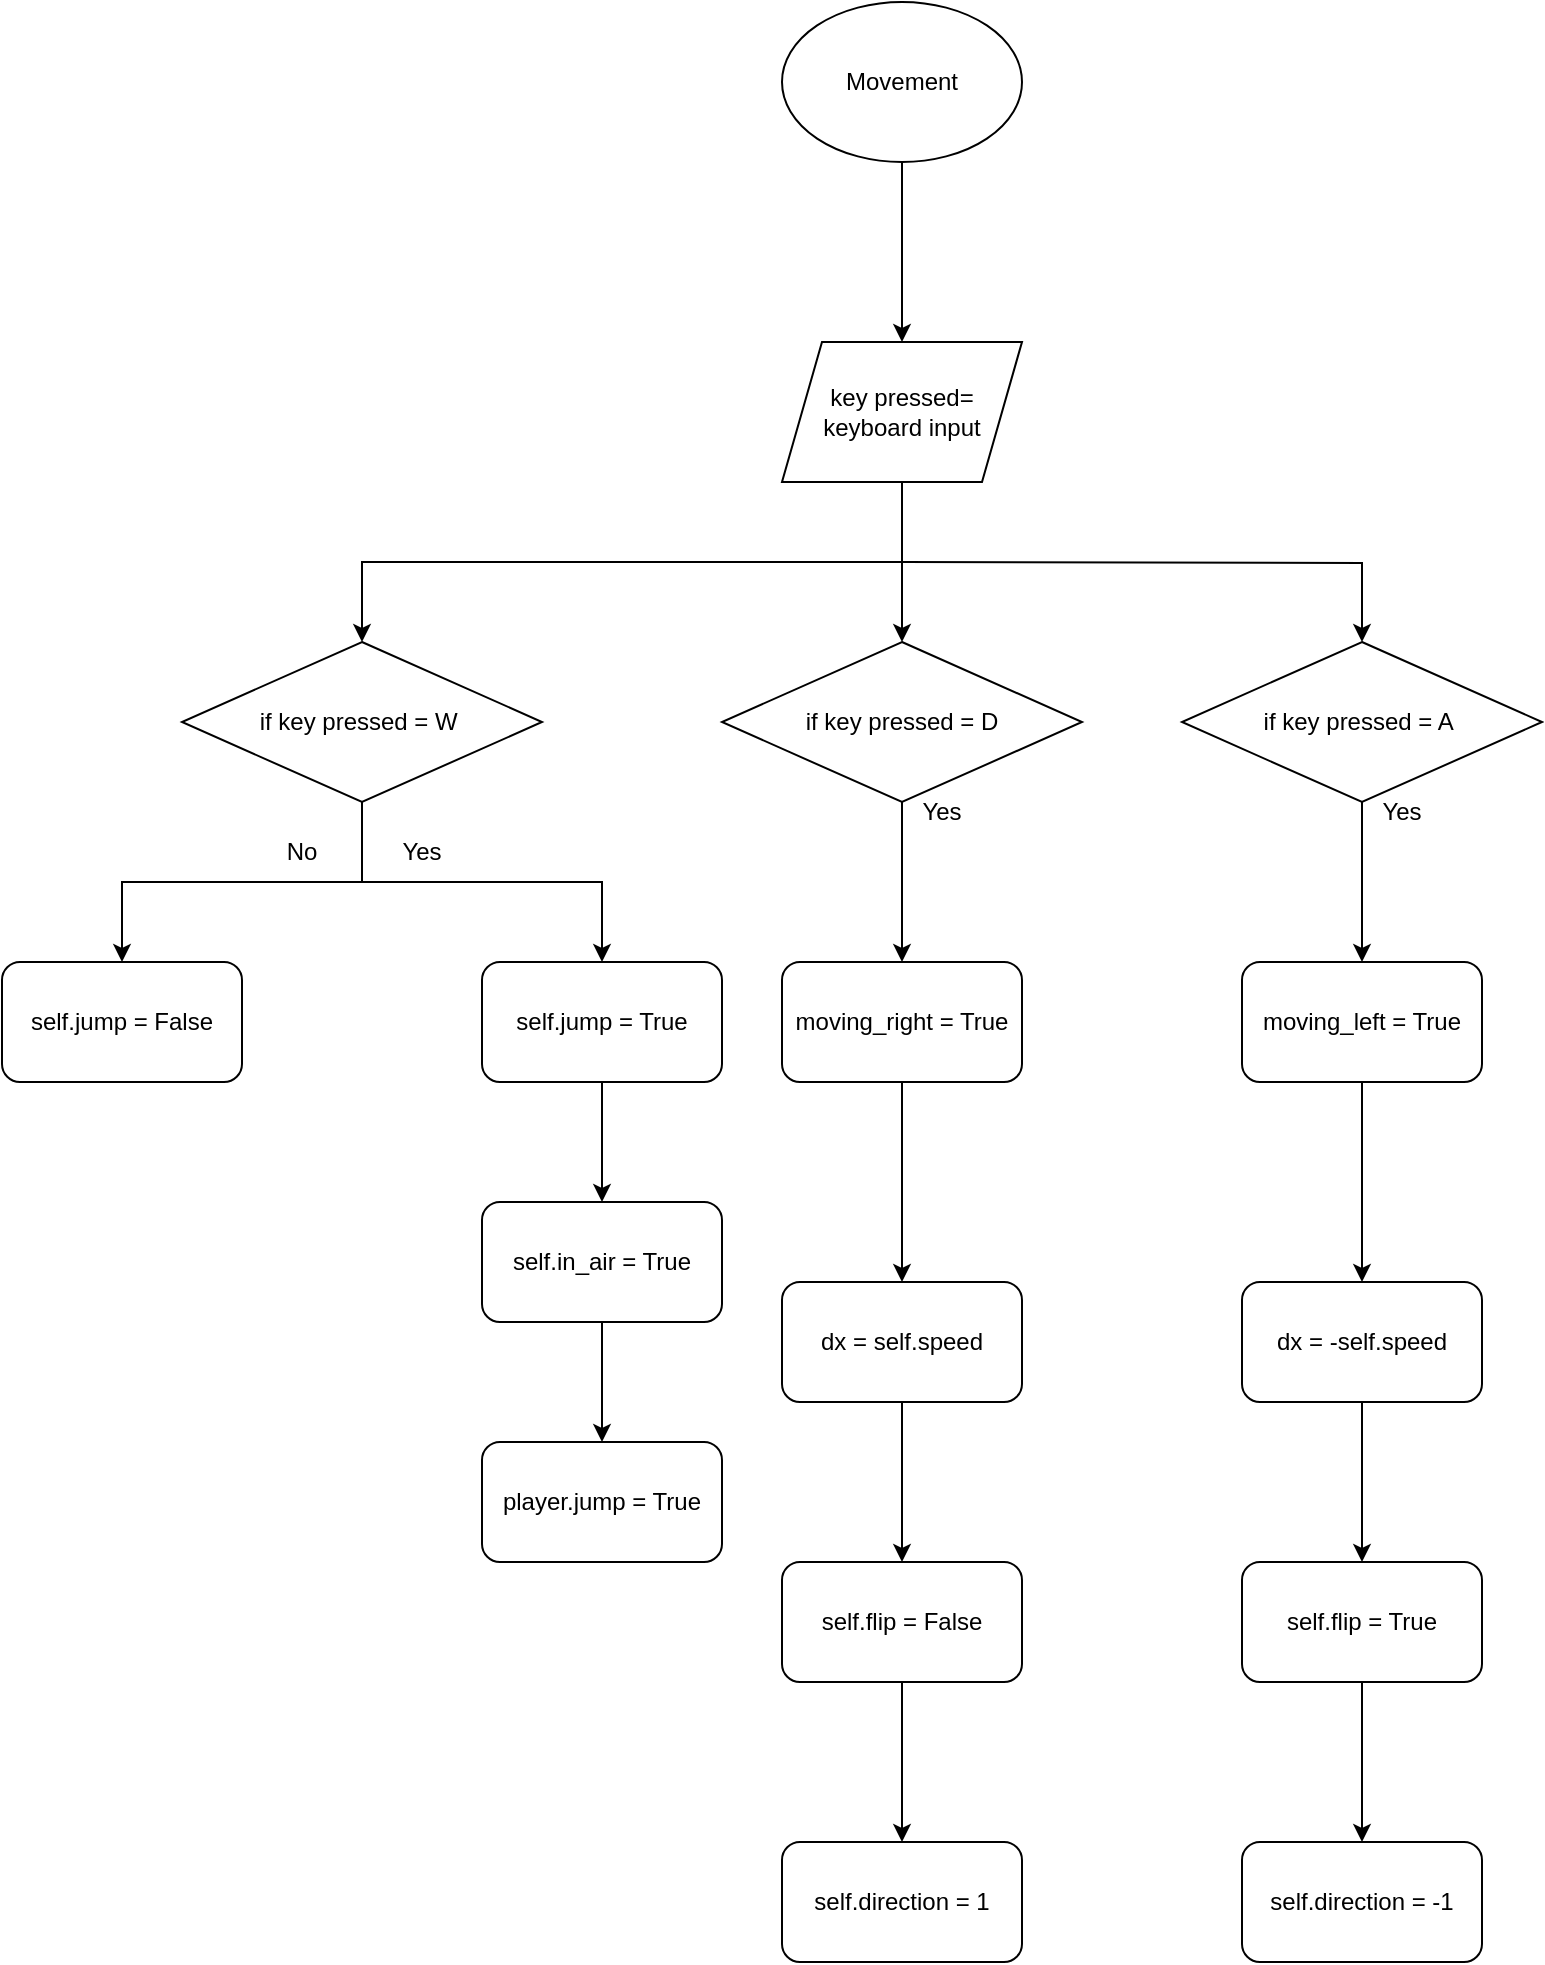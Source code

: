 <mxfile version="26.0.9">
  <diagram id="C5RBs43oDa-KdzZeNtuy" name="Page-1">
    <mxGraphModel dx="1104" dy="849" grid="1" gridSize="10" guides="1" tooltips="1" connect="1" arrows="1" fold="1" page="1" pageScale="1" pageWidth="1169" pageHeight="827" math="0" shadow="0">
      <root>
        <mxCell id="WIyWlLk6GJQsqaUBKTNV-0" />
        <mxCell id="WIyWlLk6GJQsqaUBKTNV-1" parent="WIyWlLk6GJQsqaUBKTNV-0" />
        <mxCell id="0TsGf-ZM_c-smxItiFKR-1" value="" style="edgeStyle=orthogonalEdgeStyle;rounded=0;orthogonalLoop=1;jettySize=auto;html=1;" parent="WIyWlLk6GJQsqaUBKTNV-1" source="1lo0UC-8xxgVFM3CpUfW-0" edge="1">
          <mxGeometry relative="1" as="geometry">
            <mxPoint x="730" y="210" as="targetPoint" />
          </mxGeometry>
        </mxCell>
        <mxCell id="1lo0UC-8xxgVFM3CpUfW-0" value="Movement" style="ellipse;whiteSpace=wrap;html=1;" parent="WIyWlLk6GJQsqaUBKTNV-1" vertex="1">
          <mxGeometry x="670" y="40" width="120" height="80" as="geometry" />
        </mxCell>
        <mxCell id="0TsGf-ZM_c-smxItiFKR-6" value="" style="edgeStyle=orthogonalEdgeStyle;rounded=0;orthogonalLoop=1;jettySize=auto;html=1;" parent="WIyWlLk6GJQsqaUBKTNV-1" target="0TsGf-ZM_c-smxItiFKR-5" edge="1">
          <mxGeometry relative="1" as="geometry">
            <mxPoint x="730" y="320" as="sourcePoint" />
          </mxGeometry>
        </mxCell>
        <mxCell id="0TsGf-ZM_c-smxItiFKR-17" style="edgeStyle=orthogonalEdgeStyle;rounded=0;orthogonalLoop=1;jettySize=auto;html=1;exitX=0.5;exitY=1;exitDx=0;exitDy=0;" parent="WIyWlLk6GJQsqaUBKTNV-1" source="0TsGf-ZM_c-smxItiFKR-2" target="0TsGf-ZM_c-smxItiFKR-16" edge="1">
          <mxGeometry relative="1" as="geometry" />
        </mxCell>
        <mxCell id="0TsGf-ZM_c-smxItiFKR-34" style="edgeStyle=orthogonalEdgeStyle;rounded=0;orthogonalLoop=1;jettySize=auto;html=1;exitX=0.5;exitY=1;exitDx=0;exitDy=0;" parent="WIyWlLk6GJQsqaUBKTNV-1" source="0TsGf-ZM_c-smxItiFKR-2" target="0TsGf-ZM_c-smxItiFKR-33" edge="1">
          <mxGeometry relative="1" as="geometry" />
        </mxCell>
        <mxCell id="0TsGf-ZM_c-smxItiFKR-2" value="key pressed= keyboard input" style="shape=parallelogram;perimeter=parallelogramPerimeter;whiteSpace=wrap;html=1;fixedSize=1;" parent="WIyWlLk6GJQsqaUBKTNV-1" vertex="1">
          <mxGeometry x="670" y="210" width="120" height="70" as="geometry" />
        </mxCell>
        <mxCell id="0TsGf-ZM_c-smxItiFKR-8" value="" style="edgeStyle=orthogonalEdgeStyle;rounded=0;orthogonalLoop=1;jettySize=auto;html=1;" parent="WIyWlLk6GJQsqaUBKTNV-1" source="0TsGf-ZM_c-smxItiFKR-5" target="0TsGf-ZM_c-smxItiFKR-7" edge="1">
          <mxGeometry relative="1" as="geometry" />
        </mxCell>
        <mxCell id="0TsGf-ZM_c-smxItiFKR-5" value="if key pressed = A&amp;nbsp;" style="rhombus;whiteSpace=wrap;html=1;" parent="WIyWlLk6GJQsqaUBKTNV-1" vertex="1">
          <mxGeometry x="870" y="360" width="180" height="80" as="geometry" />
        </mxCell>
        <mxCell id="0TsGf-ZM_c-smxItiFKR-10" value="" style="edgeStyle=orthogonalEdgeStyle;rounded=0;orthogonalLoop=1;jettySize=auto;html=1;" parent="WIyWlLk6GJQsqaUBKTNV-1" source="0TsGf-ZM_c-smxItiFKR-7" target="0TsGf-ZM_c-smxItiFKR-9" edge="1">
          <mxGeometry relative="1" as="geometry" />
        </mxCell>
        <mxCell id="0TsGf-ZM_c-smxItiFKR-7" value="moving_left = True" style="rounded=1;whiteSpace=wrap;html=1;" parent="WIyWlLk6GJQsqaUBKTNV-1" vertex="1">
          <mxGeometry x="900" y="520" width="120" height="60" as="geometry" />
        </mxCell>
        <mxCell id="0TsGf-ZM_c-smxItiFKR-41" value="" style="edgeStyle=orthogonalEdgeStyle;rounded=0;orthogonalLoop=1;jettySize=auto;html=1;" parent="WIyWlLk6GJQsqaUBKTNV-1" source="0TsGf-ZM_c-smxItiFKR-9" target="0TsGf-ZM_c-smxItiFKR-40" edge="1">
          <mxGeometry relative="1" as="geometry" />
        </mxCell>
        <mxCell id="0TsGf-ZM_c-smxItiFKR-9" value="dx = -self.speed" style="whiteSpace=wrap;html=1;rounded=1;" parent="WIyWlLk6GJQsqaUBKTNV-1" vertex="1">
          <mxGeometry x="900" y="680" width="120" height="60" as="geometry" />
        </mxCell>
        <mxCell id="0TsGf-ZM_c-smxItiFKR-11" value="Yes" style="text;html=1;align=center;verticalAlign=middle;whiteSpace=wrap;rounded=0;" parent="WIyWlLk6GJQsqaUBKTNV-1" vertex="1">
          <mxGeometry x="950" y="430" width="60" height="30" as="geometry" />
        </mxCell>
        <mxCell id="0TsGf-ZM_c-smxItiFKR-19" value="" style="edgeStyle=orthogonalEdgeStyle;rounded=0;orthogonalLoop=1;jettySize=auto;html=1;" parent="WIyWlLk6GJQsqaUBKTNV-1" source="0TsGf-ZM_c-smxItiFKR-16" target="0TsGf-ZM_c-smxItiFKR-18" edge="1">
          <mxGeometry relative="1" as="geometry" />
        </mxCell>
        <mxCell id="0TsGf-ZM_c-smxItiFKR-27" style="edgeStyle=orthogonalEdgeStyle;rounded=0;orthogonalLoop=1;jettySize=auto;html=1;exitX=0.5;exitY=1;exitDx=0;exitDy=0;entryX=0.5;entryY=0;entryDx=0;entryDy=0;" parent="WIyWlLk6GJQsqaUBKTNV-1" source="0TsGf-ZM_c-smxItiFKR-16" target="0TsGf-ZM_c-smxItiFKR-26" edge="1">
          <mxGeometry relative="1" as="geometry" />
        </mxCell>
        <mxCell id="0TsGf-ZM_c-smxItiFKR-16" value="if key pressed = W&amp;nbsp;" style="rhombus;whiteSpace=wrap;html=1;" parent="WIyWlLk6GJQsqaUBKTNV-1" vertex="1">
          <mxGeometry x="370" y="360" width="180" height="80" as="geometry" />
        </mxCell>
        <mxCell id="0TsGf-ZM_c-smxItiFKR-21" value="" style="edgeStyle=orthogonalEdgeStyle;rounded=0;orthogonalLoop=1;jettySize=auto;html=1;" parent="WIyWlLk6GJQsqaUBKTNV-1" source="0TsGf-ZM_c-smxItiFKR-18" target="0TsGf-ZM_c-smxItiFKR-20" edge="1">
          <mxGeometry relative="1" as="geometry" />
        </mxCell>
        <mxCell id="0TsGf-ZM_c-smxItiFKR-18" value="self.jump = True" style="rounded=1;whiteSpace=wrap;html=1;" parent="WIyWlLk6GJQsqaUBKTNV-1" vertex="1">
          <mxGeometry x="520" y="520" width="120" height="60" as="geometry" />
        </mxCell>
        <mxCell id="0TsGf-ZM_c-smxItiFKR-31" value="" style="edgeStyle=orthogonalEdgeStyle;rounded=0;orthogonalLoop=1;jettySize=auto;html=1;" parent="WIyWlLk6GJQsqaUBKTNV-1" source="0TsGf-ZM_c-smxItiFKR-20" target="0TsGf-ZM_c-smxItiFKR-30" edge="1">
          <mxGeometry relative="1" as="geometry" />
        </mxCell>
        <mxCell id="0TsGf-ZM_c-smxItiFKR-20" value="self.in_air = True" style="whiteSpace=wrap;html=1;rounded=1;" parent="WIyWlLk6GJQsqaUBKTNV-1" vertex="1">
          <mxGeometry x="520" y="640" width="120" height="60" as="geometry" />
        </mxCell>
        <mxCell id="0TsGf-ZM_c-smxItiFKR-26" value="self.jump = False" style="rounded=1;whiteSpace=wrap;html=1;" parent="WIyWlLk6GJQsqaUBKTNV-1" vertex="1">
          <mxGeometry x="280" y="520" width="120" height="60" as="geometry" />
        </mxCell>
        <mxCell id="0TsGf-ZM_c-smxItiFKR-28" value="Yes" style="text;html=1;align=center;verticalAlign=middle;whiteSpace=wrap;rounded=0;" parent="WIyWlLk6GJQsqaUBKTNV-1" vertex="1">
          <mxGeometry x="460" y="450" width="60" height="30" as="geometry" />
        </mxCell>
        <mxCell id="0TsGf-ZM_c-smxItiFKR-29" value="No" style="text;html=1;align=center;verticalAlign=middle;whiteSpace=wrap;rounded=0;" parent="WIyWlLk6GJQsqaUBKTNV-1" vertex="1">
          <mxGeometry x="400" y="450" width="60" height="30" as="geometry" />
        </mxCell>
        <mxCell id="0TsGf-ZM_c-smxItiFKR-30" value="player.jump = True" style="whiteSpace=wrap;html=1;rounded=1;" parent="WIyWlLk6GJQsqaUBKTNV-1" vertex="1">
          <mxGeometry x="520" y="760" width="120" height="60" as="geometry" />
        </mxCell>
        <mxCell id="0TsGf-ZM_c-smxItiFKR-36" value="" style="edgeStyle=orthogonalEdgeStyle;rounded=0;orthogonalLoop=1;jettySize=auto;html=1;" parent="WIyWlLk6GJQsqaUBKTNV-1" source="0TsGf-ZM_c-smxItiFKR-33" target="0TsGf-ZM_c-smxItiFKR-35" edge="1">
          <mxGeometry relative="1" as="geometry" />
        </mxCell>
        <mxCell id="0TsGf-ZM_c-smxItiFKR-33" value="if key pressed = D" style="rhombus;whiteSpace=wrap;html=1;" parent="WIyWlLk6GJQsqaUBKTNV-1" vertex="1">
          <mxGeometry x="640" y="360" width="180" height="80" as="geometry" />
        </mxCell>
        <mxCell id="0TsGf-ZM_c-smxItiFKR-38" value="" style="edgeStyle=orthogonalEdgeStyle;rounded=0;orthogonalLoop=1;jettySize=auto;html=1;" parent="WIyWlLk6GJQsqaUBKTNV-1" source="0TsGf-ZM_c-smxItiFKR-35" target="0TsGf-ZM_c-smxItiFKR-37" edge="1">
          <mxGeometry relative="1" as="geometry" />
        </mxCell>
        <mxCell id="0TsGf-ZM_c-smxItiFKR-35" value="moving_right = True" style="rounded=1;whiteSpace=wrap;html=1;" parent="WIyWlLk6GJQsqaUBKTNV-1" vertex="1">
          <mxGeometry x="670" y="520" width="120" height="60" as="geometry" />
        </mxCell>
        <mxCell id="0TsGf-ZM_c-smxItiFKR-43" value="" style="edgeStyle=orthogonalEdgeStyle;rounded=0;orthogonalLoop=1;jettySize=auto;html=1;" parent="WIyWlLk6GJQsqaUBKTNV-1" source="0TsGf-ZM_c-smxItiFKR-37" target="0TsGf-ZM_c-smxItiFKR-42" edge="1">
          <mxGeometry relative="1" as="geometry" />
        </mxCell>
        <mxCell id="0TsGf-ZM_c-smxItiFKR-37" value="dx = self.speed" style="rounded=1;whiteSpace=wrap;html=1;" parent="WIyWlLk6GJQsqaUBKTNV-1" vertex="1">
          <mxGeometry x="670" y="680" width="120" height="60" as="geometry" />
        </mxCell>
        <mxCell id="0TsGf-ZM_c-smxItiFKR-39" value="Yes" style="text;html=1;align=center;verticalAlign=middle;whiteSpace=wrap;rounded=0;" parent="WIyWlLk6GJQsqaUBKTNV-1" vertex="1">
          <mxGeometry x="720" y="430" width="60" height="30" as="geometry" />
        </mxCell>
        <mxCell id="0TsGf-ZM_c-smxItiFKR-47" value="" style="edgeStyle=orthogonalEdgeStyle;rounded=0;orthogonalLoop=1;jettySize=auto;html=1;" parent="WIyWlLk6GJQsqaUBKTNV-1" source="0TsGf-ZM_c-smxItiFKR-40" target="0TsGf-ZM_c-smxItiFKR-46" edge="1">
          <mxGeometry relative="1" as="geometry" />
        </mxCell>
        <mxCell id="0TsGf-ZM_c-smxItiFKR-40" value="self.flip = True" style="whiteSpace=wrap;html=1;rounded=1;" parent="WIyWlLk6GJQsqaUBKTNV-1" vertex="1">
          <mxGeometry x="900" y="820" width="120" height="60" as="geometry" />
        </mxCell>
        <mxCell id="0TsGf-ZM_c-smxItiFKR-45" value="" style="edgeStyle=orthogonalEdgeStyle;rounded=0;orthogonalLoop=1;jettySize=auto;html=1;" parent="WIyWlLk6GJQsqaUBKTNV-1" source="0TsGf-ZM_c-smxItiFKR-42" target="0TsGf-ZM_c-smxItiFKR-44" edge="1">
          <mxGeometry relative="1" as="geometry" />
        </mxCell>
        <mxCell id="0TsGf-ZM_c-smxItiFKR-42" value="self.flip = False" style="whiteSpace=wrap;html=1;rounded=1;" parent="WIyWlLk6GJQsqaUBKTNV-1" vertex="1">
          <mxGeometry x="670" y="820" width="120" height="60" as="geometry" />
        </mxCell>
        <mxCell id="0TsGf-ZM_c-smxItiFKR-44" value="self.direction = 1" style="whiteSpace=wrap;html=1;rounded=1;" parent="WIyWlLk6GJQsqaUBKTNV-1" vertex="1">
          <mxGeometry x="670" y="960" width="120" height="60" as="geometry" />
        </mxCell>
        <mxCell id="0TsGf-ZM_c-smxItiFKR-46" value="self.direction = -1" style="whiteSpace=wrap;html=1;rounded=1;" parent="WIyWlLk6GJQsqaUBKTNV-1" vertex="1">
          <mxGeometry x="900" y="960" width="120" height="60" as="geometry" />
        </mxCell>
      </root>
    </mxGraphModel>
  </diagram>
</mxfile>
